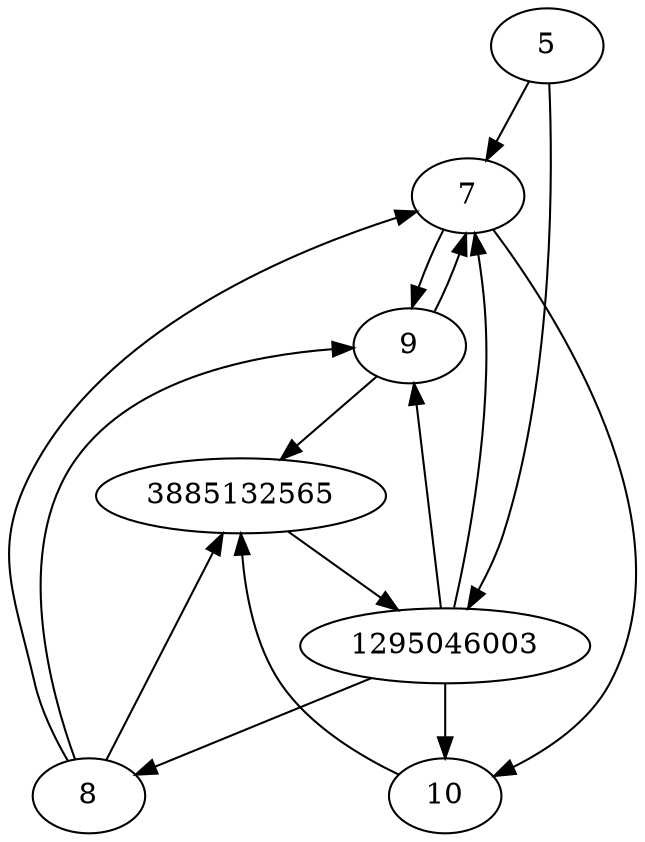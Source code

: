 strict digraph  {
5;
7;
8;
9;
10;
1295046003;
3885132565;
5 -> 7;
5 -> 1295046003;
7 -> 10;
7 -> 9;
8 -> 7;
8 -> 3885132565;
8 -> 9;
9 -> 7;
9 -> 3885132565;
10 -> 3885132565;
1295046003 -> 7;
1295046003 -> 8;
1295046003 -> 9;
1295046003 -> 10;
3885132565 -> 1295046003;
}
